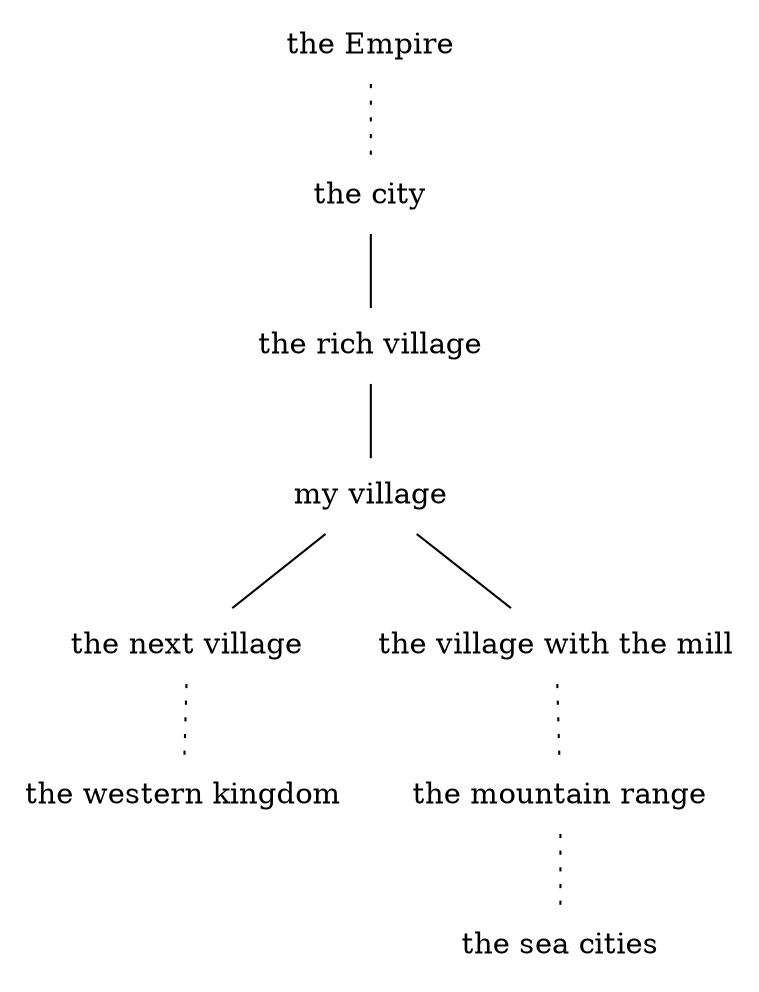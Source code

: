 
graph {

  node [shape=plaintext]

  ne [label="the Empire"]
  ca [label="the city"]
  vr [label="the rich village"]
  vm [label="my village"]
  vn [label="the next village"]
  vl [label="the village with the mill"]
  nw [label="the western kingdom"]
  nm [label="the mountain range"]
  ns [label="the sea cities"]

  ne -- ca [style=dotted]
  ca -- vr -- vm -- vn
  vm -- vl
  vn -- nw [style=dotted]
  vl -- nm -- ns [style=dotted]
}

